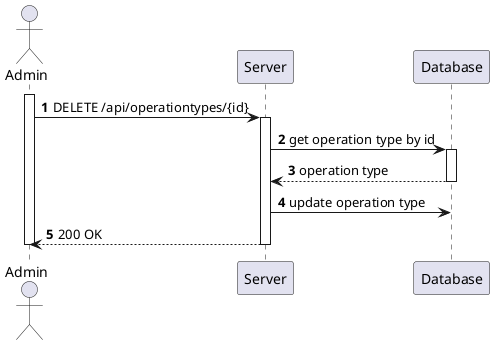 @startuml process-view
autonumber

actor Admin as  "Admin"
participant "Server" as Server
participant "Database" as Database

activate Admin
    Admin-> Server : DELETE /api/operationtypes/{id}

    activate Server

        Server -> Database : get operation type by id
        
        activate Database

            Database --> Server : operation type

        deactivate Database

        Server -> Database : update operation type

        Admin <-- Server : 200 OK

    deactivate Server
deactivate Admin
@enduml